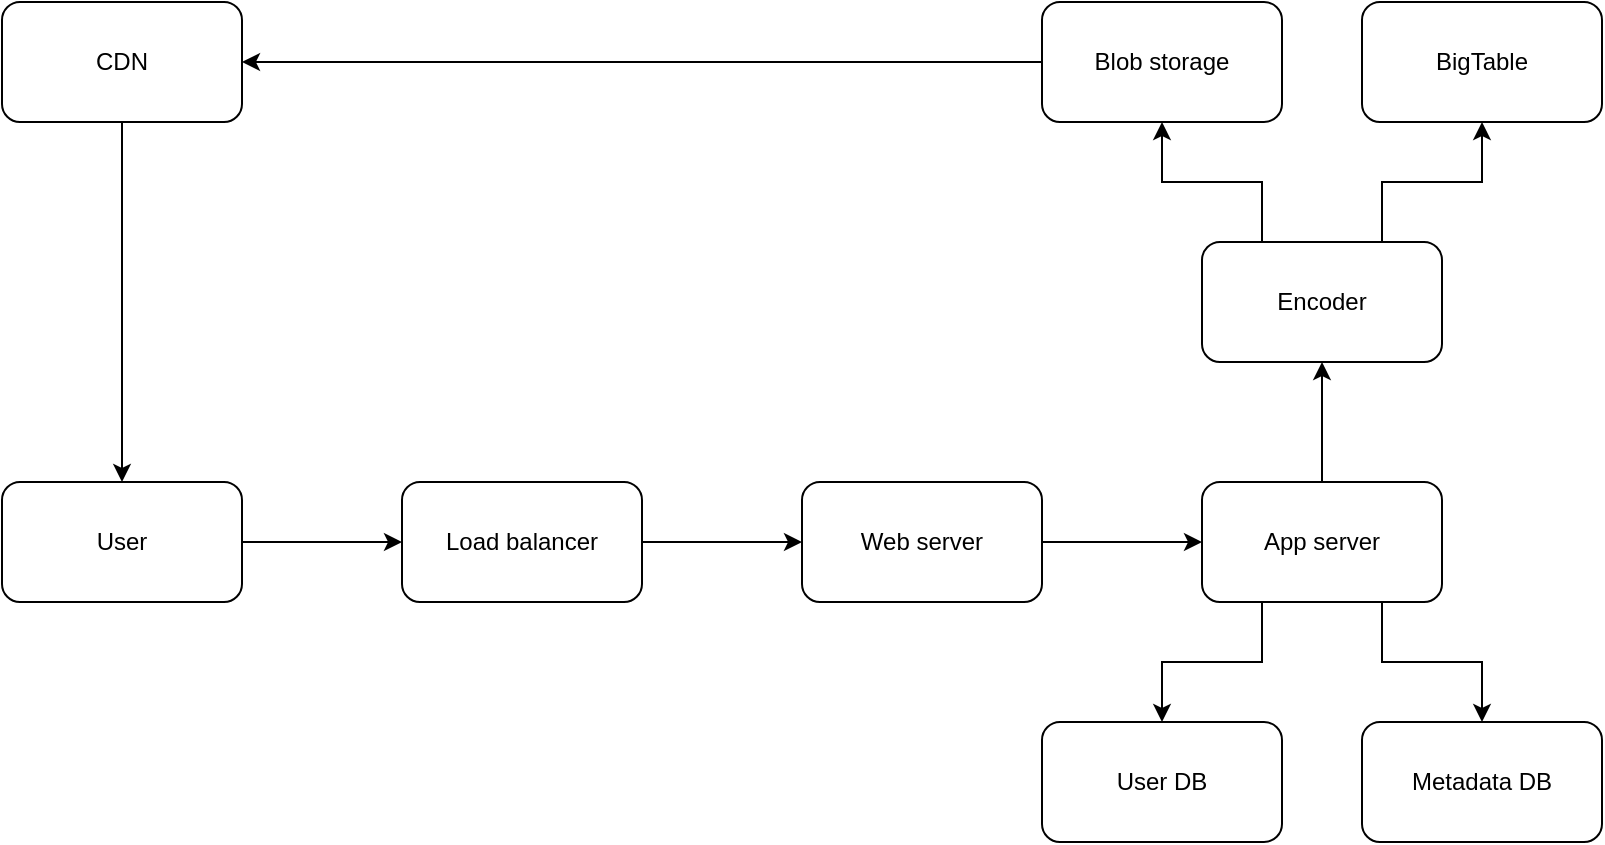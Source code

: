 <mxfile version="20.5.3" type="device"><diagram id="YrfzH3xwVrYN7FTBeiER" name="Page-1"><mxGraphModel dx="870" dy="1637" grid="1" gridSize="10" guides="1" tooltips="1" connect="1" arrows="1" fold="1" page="1" pageScale="1" pageWidth="850" pageHeight="1100" math="0" shadow="0"><root><mxCell id="0"/><mxCell id="1" parent="0"/><mxCell id="EMqv_BoD_W-4mQrSMWEo-21" style="edgeStyle=orthogonalEdgeStyle;rounded=0;orthogonalLoop=1;jettySize=auto;html=1;exitX=1;exitY=0.5;exitDx=0;exitDy=0;entryX=0;entryY=0.5;entryDx=0;entryDy=0;" edge="1" parent="1" source="EMqv_BoD_W-4mQrSMWEo-10" target="EMqv_BoD_W-4mQrSMWEo-11"><mxGeometry relative="1" as="geometry"/></mxCell><mxCell id="EMqv_BoD_W-4mQrSMWEo-10" value="User" style="rounded=1;whiteSpace=wrap;html=1;" vertex="1" parent="1"><mxGeometry x="40" y="-480" width="120" height="60" as="geometry"/></mxCell><mxCell id="EMqv_BoD_W-4mQrSMWEo-22" style="edgeStyle=orthogonalEdgeStyle;rounded=0;orthogonalLoop=1;jettySize=auto;html=1;exitX=1;exitY=0.5;exitDx=0;exitDy=0;entryX=0;entryY=0.5;entryDx=0;entryDy=0;" edge="1" parent="1" source="EMqv_BoD_W-4mQrSMWEo-11" target="EMqv_BoD_W-4mQrSMWEo-12"><mxGeometry relative="1" as="geometry"/></mxCell><mxCell id="EMqv_BoD_W-4mQrSMWEo-11" value="Load balancer" style="rounded=1;whiteSpace=wrap;html=1;" vertex="1" parent="1"><mxGeometry x="240" y="-480" width="120" height="60" as="geometry"/></mxCell><mxCell id="EMqv_BoD_W-4mQrSMWEo-23" style="edgeStyle=orthogonalEdgeStyle;rounded=0;orthogonalLoop=1;jettySize=auto;html=1;exitX=1;exitY=0.5;exitDx=0;exitDy=0;entryX=0;entryY=0.5;entryDx=0;entryDy=0;" edge="1" parent="1" source="EMqv_BoD_W-4mQrSMWEo-12" target="EMqv_BoD_W-4mQrSMWEo-13"><mxGeometry relative="1" as="geometry"/></mxCell><mxCell id="EMqv_BoD_W-4mQrSMWEo-12" value="Web server" style="rounded=1;whiteSpace=wrap;html=1;" vertex="1" parent="1"><mxGeometry x="440" y="-480" width="120" height="60" as="geometry"/></mxCell><mxCell id="EMqv_BoD_W-4mQrSMWEo-24" style="edgeStyle=orthogonalEdgeStyle;rounded=0;orthogonalLoop=1;jettySize=auto;html=1;exitX=0.25;exitY=1;exitDx=0;exitDy=0;entryX=0.5;entryY=0;entryDx=0;entryDy=0;" edge="1" parent="1" source="EMqv_BoD_W-4mQrSMWEo-13" target="EMqv_BoD_W-4mQrSMWEo-15"><mxGeometry relative="1" as="geometry"/></mxCell><mxCell id="EMqv_BoD_W-4mQrSMWEo-25" style="edgeStyle=orthogonalEdgeStyle;rounded=0;orthogonalLoop=1;jettySize=auto;html=1;exitX=0.75;exitY=1;exitDx=0;exitDy=0;entryX=0.5;entryY=0;entryDx=0;entryDy=0;" edge="1" parent="1" source="EMqv_BoD_W-4mQrSMWEo-13" target="EMqv_BoD_W-4mQrSMWEo-16"><mxGeometry relative="1" as="geometry"/></mxCell><mxCell id="EMqv_BoD_W-4mQrSMWEo-26" style="edgeStyle=orthogonalEdgeStyle;rounded=0;orthogonalLoop=1;jettySize=auto;html=1;exitX=0.5;exitY=0;exitDx=0;exitDy=0;entryX=0.5;entryY=1;entryDx=0;entryDy=0;" edge="1" parent="1" source="EMqv_BoD_W-4mQrSMWEo-13" target="EMqv_BoD_W-4mQrSMWEo-17"><mxGeometry relative="1" as="geometry"/></mxCell><mxCell id="EMqv_BoD_W-4mQrSMWEo-13" value="App server" style="rounded=1;whiteSpace=wrap;html=1;" vertex="1" parent="1"><mxGeometry x="640" y="-480" width="120" height="60" as="geometry"/></mxCell><mxCell id="EMqv_BoD_W-4mQrSMWEo-15" value="User DB" style="rounded=1;whiteSpace=wrap;html=1;" vertex="1" parent="1"><mxGeometry x="560" y="-360" width="120" height="60" as="geometry"/></mxCell><mxCell id="EMqv_BoD_W-4mQrSMWEo-16" value="Metadata DB" style="rounded=1;whiteSpace=wrap;html=1;" vertex="1" parent="1"><mxGeometry x="720" y="-360" width="120" height="60" as="geometry"/></mxCell><mxCell id="EMqv_BoD_W-4mQrSMWEo-27" style="edgeStyle=orthogonalEdgeStyle;rounded=0;orthogonalLoop=1;jettySize=auto;html=1;exitX=0.75;exitY=0;exitDx=0;exitDy=0;entryX=0.5;entryY=1;entryDx=0;entryDy=0;" edge="1" parent="1" source="EMqv_BoD_W-4mQrSMWEo-17" target="EMqv_BoD_W-4mQrSMWEo-19"><mxGeometry relative="1" as="geometry"/></mxCell><mxCell id="EMqv_BoD_W-4mQrSMWEo-28" style="edgeStyle=orthogonalEdgeStyle;rounded=0;orthogonalLoop=1;jettySize=auto;html=1;exitX=0.25;exitY=0;exitDx=0;exitDy=0;entryX=0.5;entryY=1;entryDx=0;entryDy=0;" edge="1" parent="1" source="EMqv_BoD_W-4mQrSMWEo-17" target="EMqv_BoD_W-4mQrSMWEo-18"><mxGeometry relative="1" as="geometry"/></mxCell><mxCell id="EMqv_BoD_W-4mQrSMWEo-17" value="Encoder" style="rounded=1;whiteSpace=wrap;html=1;" vertex="1" parent="1"><mxGeometry x="640" y="-600" width="120" height="60" as="geometry"/></mxCell><mxCell id="EMqv_BoD_W-4mQrSMWEo-29" style="edgeStyle=orthogonalEdgeStyle;rounded=0;orthogonalLoop=1;jettySize=auto;html=1;exitX=0;exitY=0.5;exitDx=0;exitDy=0;entryX=1;entryY=0.5;entryDx=0;entryDy=0;" edge="1" parent="1" source="EMqv_BoD_W-4mQrSMWEo-18" target="EMqv_BoD_W-4mQrSMWEo-20"><mxGeometry relative="1" as="geometry"/></mxCell><mxCell id="EMqv_BoD_W-4mQrSMWEo-18" value="Blob storage" style="rounded=1;whiteSpace=wrap;html=1;" vertex="1" parent="1"><mxGeometry x="560" y="-720" width="120" height="60" as="geometry"/></mxCell><mxCell id="EMqv_BoD_W-4mQrSMWEo-19" value="BigTable" style="rounded=1;whiteSpace=wrap;html=1;" vertex="1" parent="1"><mxGeometry x="720" y="-720" width="120" height="60" as="geometry"/></mxCell><mxCell id="EMqv_BoD_W-4mQrSMWEo-30" style="edgeStyle=orthogonalEdgeStyle;rounded=0;orthogonalLoop=1;jettySize=auto;html=1;exitX=0.5;exitY=1;exitDx=0;exitDy=0;" edge="1" parent="1" source="EMqv_BoD_W-4mQrSMWEo-20" target="EMqv_BoD_W-4mQrSMWEo-10"><mxGeometry relative="1" as="geometry"/></mxCell><mxCell id="EMqv_BoD_W-4mQrSMWEo-20" value="CDN" style="rounded=1;whiteSpace=wrap;html=1;" vertex="1" parent="1"><mxGeometry x="40" y="-720" width="120" height="60" as="geometry"/></mxCell></root></mxGraphModel></diagram></mxfile>